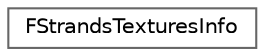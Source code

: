 digraph "Graphical Class Hierarchy"
{
 // INTERACTIVE_SVG=YES
 // LATEX_PDF_SIZE
  bgcolor="transparent";
  edge [fontname=Helvetica,fontsize=10,labelfontname=Helvetica,labelfontsize=10];
  node [fontname=Helvetica,fontsize=10,shape=box,height=0.2,width=0.4];
  rankdir="LR";
  Node0 [id="Node000000",label="FStrandsTexturesInfo",height=0.2,width=0.4,color="grey40", fillcolor="white", style="filled",URL="$d1/dde/structFStrandsTexturesInfo.html",tooltip=" "];
}
